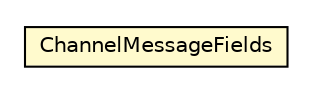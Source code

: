 #!/usr/local/bin/dot
#
# Class diagram 
# Generated by UMLGraph version R5_6-24-gf6e263 (http://www.umlgraph.org/)
#

digraph G {
	edge [fontname="Helvetica",fontsize=10,labelfontname="Helvetica",labelfontsize=10];
	node [fontname="Helvetica",fontsize=10,shape=plaintext];
	nodesep=0.25;
	ranksep=0.5;
	// org.universAAL.middleware.connectors.util.ChannelMessageFields
	c2662523 [label=<<table title="org.universAAL.middleware.connectors.util.ChannelMessageFields" border="0" cellborder="1" cellspacing="0" cellpadding="2" port="p" bgcolor="lemonChiffon" href="./ChannelMessageFields.html">
		<tr><td><table border="0" cellspacing="0" cellpadding="1">
<tr><td align="center" balign="center"> ChannelMessageFields </td></tr>
		</table></td></tr>
		</table>>, URL="./ChannelMessageFields.html", fontname="Helvetica", fontcolor="black", fontsize=10.0];
}

